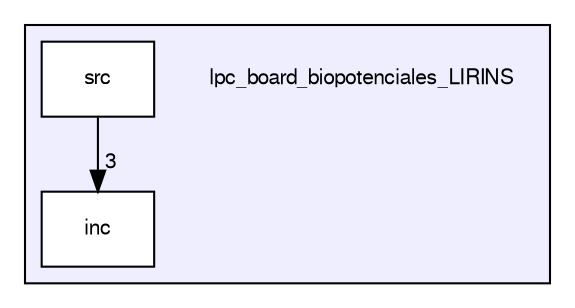 digraph "lpc_board_biopotenciales_LIRINS" {
  compound=true
  node [ fontsize="10", fontname="FreeSans"];
  edge [ labelfontsize="10", labelfontname="FreeSans"];
  subgraph clusterdir_1973f8af722dc424d77ffc4be4e1bb39 {
    graph [ bgcolor="#eeeeff", pencolor="black", label="" URL="dir_1973f8af722dc424d77ffc4be4e1bb39.html"];
    dir_1973f8af722dc424d77ffc4be4e1bb39 [shape=plaintext label="lpc_board_biopotenciales_LIRINS"];
    dir_eae1e0c71fae9bce609cee788af47060 [shape=box label="inc" color="black" fillcolor="white" style="filled" URL="dir_eae1e0c71fae9bce609cee788af47060.html"];
    dir_02e440919314f0e8d679efd9e64d218a [shape=box label="src" color="black" fillcolor="white" style="filled" URL="dir_02e440919314f0e8d679efd9e64d218a.html"];
  }
  dir_02e440919314f0e8d679efd9e64d218a->dir_eae1e0c71fae9bce609cee788af47060 [headlabel="3", labeldistance=1.5 headhref="dir_000003_000004.html"];
}
